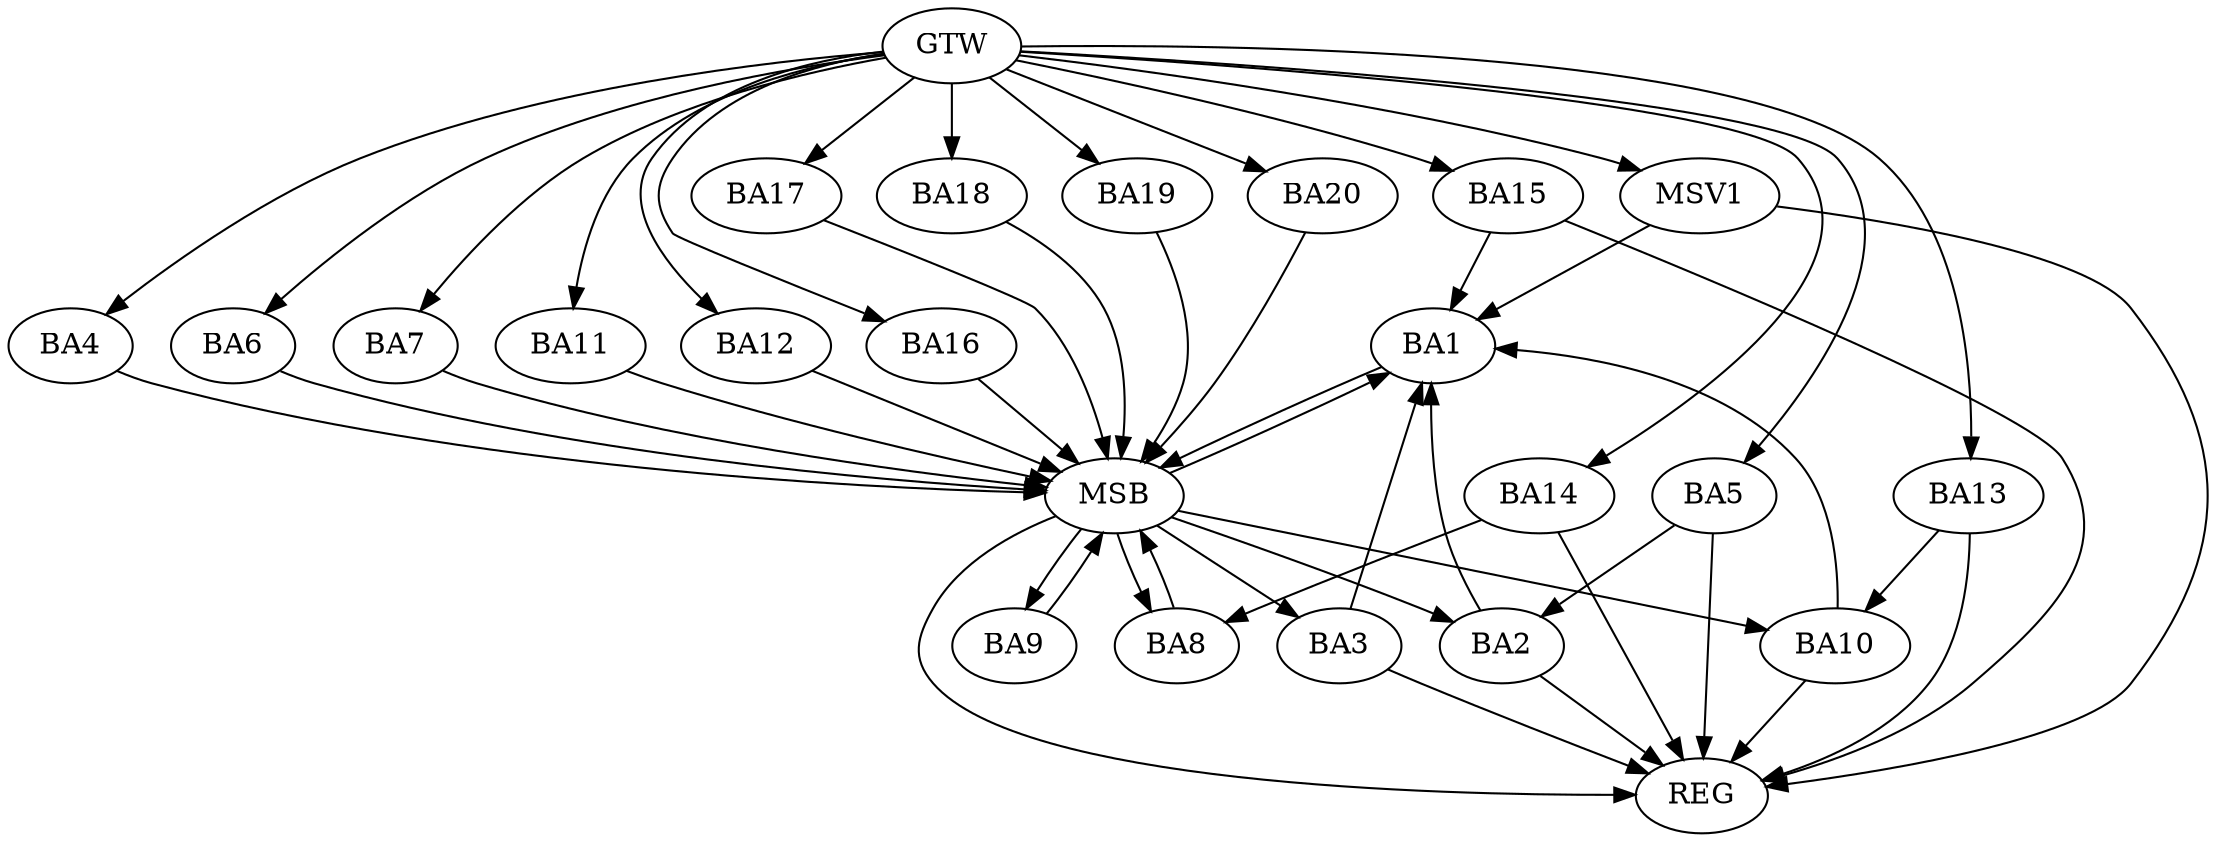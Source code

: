 strict digraph G {
  BA1 [ label="BA1" ];
  BA2 [ label="BA2" ];
  BA3 [ label="BA3" ];
  BA4 [ label="BA4" ];
  BA5 [ label="BA5" ];
  BA6 [ label="BA6" ];
  BA7 [ label="BA7" ];
  BA8 [ label="BA8" ];
  BA9 [ label="BA9" ];
  BA10 [ label="BA10" ];
  BA11 [ label="BA11" ];
  BA12 [ label="BA12" ];
  BA13 [ label="BA13" ];
  BA14 [ label="BA14" ];
  BA15 [ label="BA15" ];
  BA16 [ label="BA16" ];
  BA17 [ label="BA17" ];
  BA18 [ label="BA18" ];
  BA19 [ label="BA19" ];
  BA20 [ label="BA20" ];
  GTW [ label="GTW" ];
  REG [ label="REG" ];
  MSB [ label="MSB" ];
  MSV1 [ label="MSV1" ];
  BA2 -> BA1;
  BA3 -> BA1;
  BA5 -> BA2;
  BA10 -> BA1;
  BA13 -> BA10;
  BA14 -> BA8;
  BA15 -> BA1;
  GTW -> BA4;
  GTW -> BA5;
  GTW -> BA6;
  GTW -> BA7;
  GTW -> BA11;
  GTW -> BA12;
  GTW -> BA13;
  GTW -> BA14;
  GTW -> BA15;
  GTW -> BA16;
  GTW -> BA17;
  GTW -> BA18;
  GTW -> BA19;
  GTW -> BA20;
  BA2 -> REG;
  BA3 -> REG;
  BA5 -> REG;
  BA10 -> REG;
  BA13 -> REG;
  BA14 -> REG;
  BA15 -> REG;
  BA1 -> MSB;
  MSB -> BA2;
  MSB -> REG;
  BA4 -> MSB;
  MSB -> BA3;
  BA6 -> MSB;
  BA7 -> MSB;
  MSB -> BA1;
  BA8 -> MSB;
  BA9 -> MSB;
  BA11 -> MSB;
  BA12 -> MSB;
  BA16 -> MSB;
  MSB -> BA10;
  BA17 -> MSB;
  BA18 -> MSB;
  BA19 -> MSB;
  MSB -> BA9;
  BA20 -> MSB;
  MSB -> BA8;
  MSV1 -> BA1;
  GTW -> MSV1;
  MSV1 -> REG;
}
